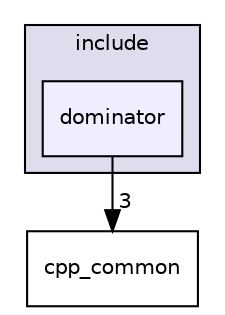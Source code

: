digraph "dominator" {
  compound=true
  node [ fontsize="10", fontname="Helvetica"];
  edge [ labelfontsize="10", labelfontname="Helvetica"];
  subgraph clusterdir_d44c64559bbebec7f509842c48db8b23 {
    graph [ bgcolor="#ddddee", pencolor="black", label="include" fontname="Helvetica", fontsize="10", URL="dir_d44c64559bbebec7f509842c48db8b23.html"]
  dir_ea2463953e947725c312bd6a58120544 [shape=box, label="dominator", style="filled", fillcolor="#eeeeff", pencolor="black", URL="dir_ea2463953e947725c312bd6a58120544.html"];
  }
  dir_f413d2883acb285bdeb0fac3ae939ed0 [shape=box label="cpp_common" URL="dir_f413d2883acb285bdeb0fac3ae939ed0.html"];
  dir_ea2463953e947725c312bd6a58120544->dir_f413d2883acb285bdeb0fac3ae939ed0 [headlabel="3", labeldistance=1.5 headhref="dir_000084_000012.html"];
}
